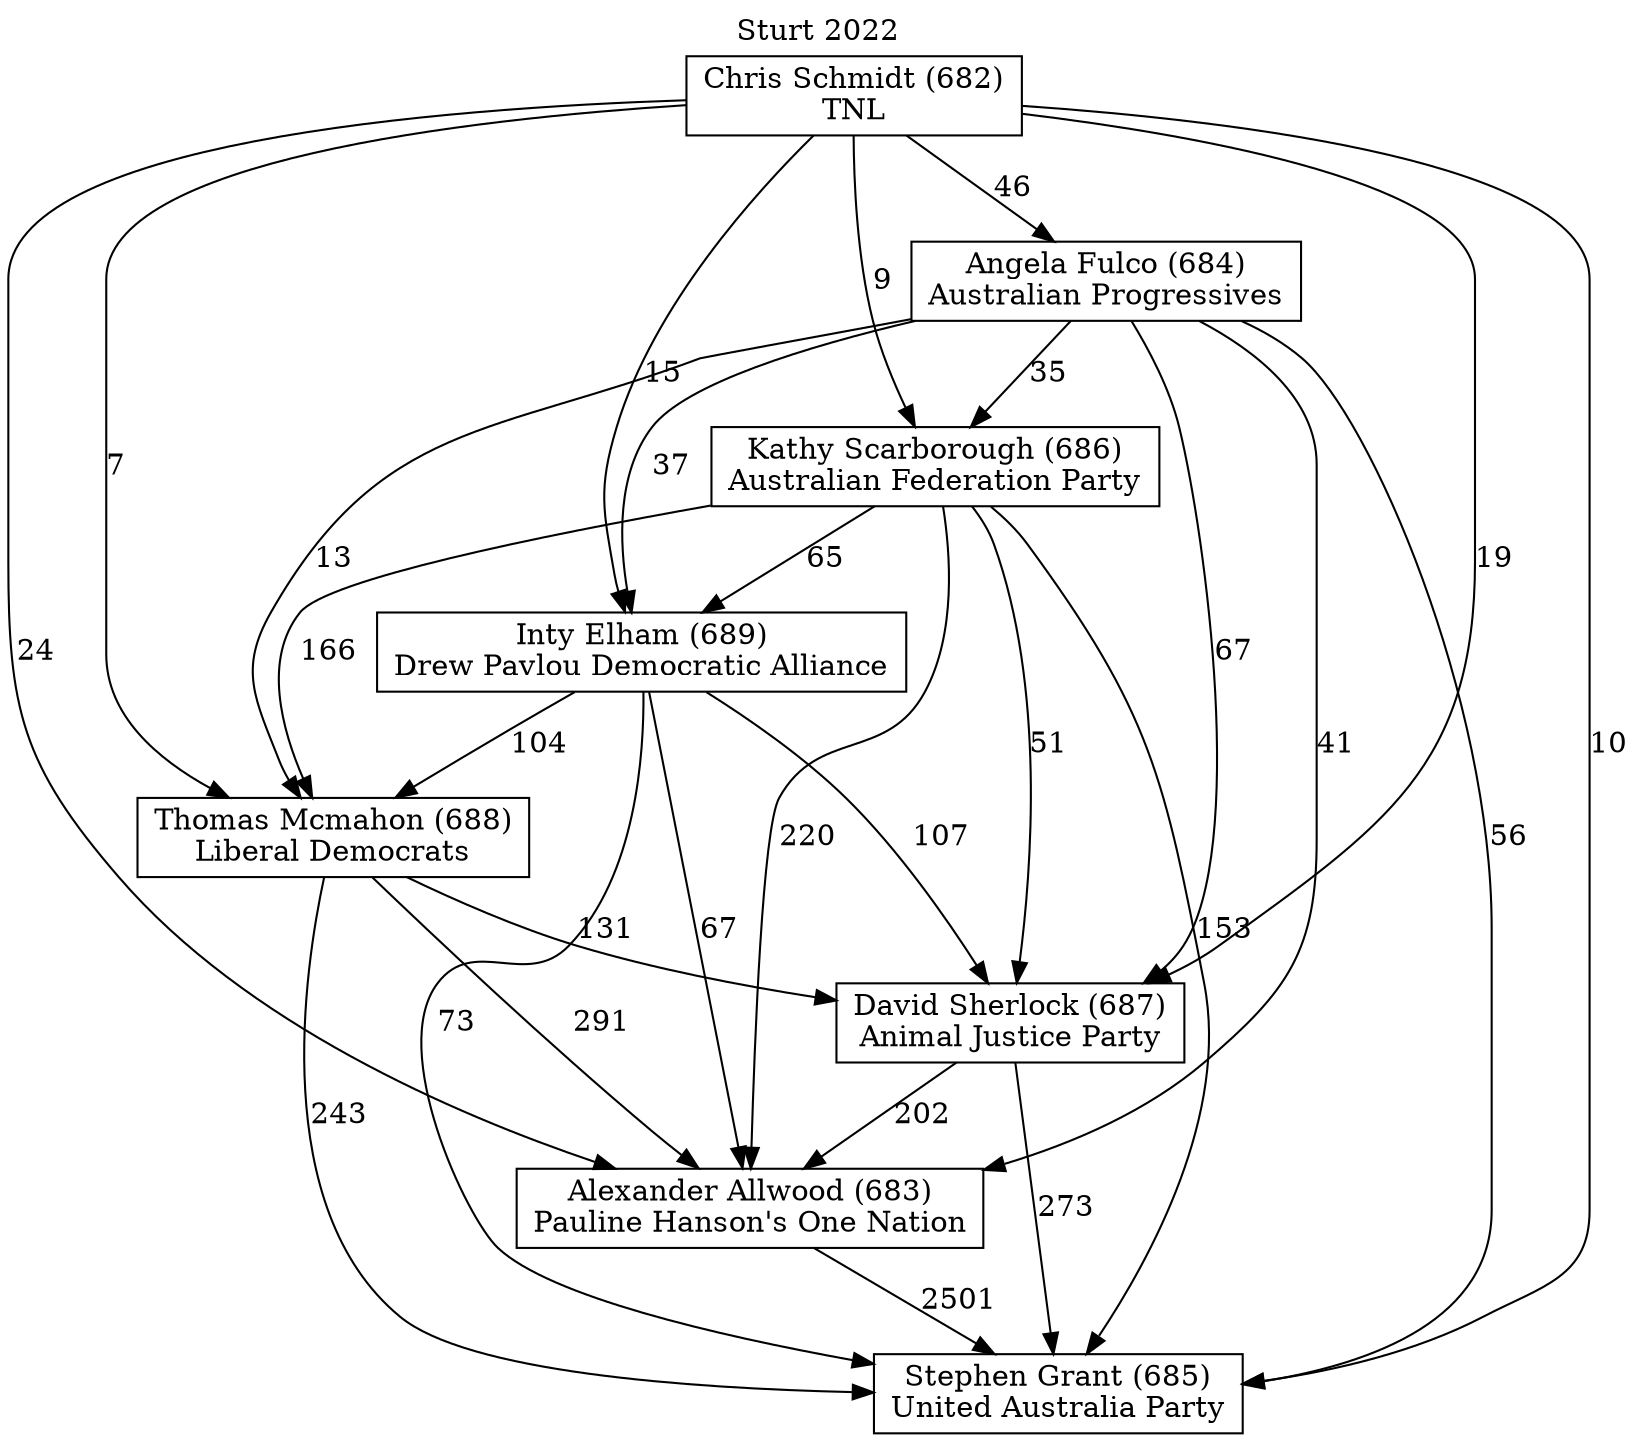 // House preference flow
digraph "Stephen Grant (685)_Sturt_2022" {
	graph [label="Sturt 2022" labelloc=t mclimit=10]
	node [shape=box]
	"Stephen Grant (685)" [label="Stephen Grant (685)
United Australia Party"]
	"Alexander Allwood (683)" [label="Alexander Allwood (683)
Pauline Hanson's One Nation"]
	"David Sherlock (687)" [label="David Sherlock (687)
Animal Justice Party"]
	"Thomas Mcmahon (688)" [label="Thomas Mcmahon (688)
Liberal Democrats"]
	"Inty Elham (689)" [label="Inty Elham (689)
Drew Pavlou Democratic Alliance"]
	"Kathy Scarborough (686)" [label="Kathy Scarborough (686)
Australian Federation Party"]
	"Angela Fulco (684)" [label="Angela Fulco (684)
Australian Progressives"]
	"Chris Schmidt (682)" [label="Chris Schmidt (682)
TNL"]
	"Alexander Allwood (683)" -> "Stephen Grant (685)" [label=2501]
	"David Sherlock (687)" -> "Alexander Allwood (683)" [label=202]
	"Thomas Mcmahon (688)" -> "David Sherlock (687)" [label=131]
	"Inty Elham (689)" -> "Thomas Mcmahon (688)" [label=104]
	"Kathy Scarborough (686)" -> "Inty Elham (689)" [label=65]
	"Angela Fulco (684)" -> "Kathy Scarborough (686)" [label=35]
	"Chris Schmidt (682)" -> "Angela Fulco (684)" [label=46]
	"David Sherlock (687)" -> "Stephen Grant (685)" [label=273]
	"Thomas Mcmahon (688)" -> "Stephen Grant (685)" [label=243]
	"Inty Elham (689)" -> "Stephen Grant (685)" [label=73]
	"Kathy Scarborough (686)" -> "Stephen Grant (685)" [label=153]
	"Angela Fulco (684)" -> "Stephen Grant (685)" [label=56]
	"Chris Schmidt (682)" -> "Stephen Grant (685)" [label=10]
	"Chris Schmidt (682)" -> "Kathy Scarborough (686)" [label=9]
	"Angela Fulco (684)" -> "Inty Elham (689)" [label=37]
	"Chris Schmidt (682)" -> "Inty Elham (689)" [label=15]
	"Kathy Scarborough (686)" -> "Thomas Mcmahon (688)" [label=166]
	"Angela Fulco (684)" -> "Thomas Mcmahon (688)" [label=13]
	"Chris Schmidt (682)" -> "Thomas Mcmahon (688)" [label=7]
	"Inty Elham (689)" -> "David Sherlock (687)" [label=107]
	"Kathy Scarborough (686)" -> "David Sherlock (687)" [label=51]
	"Angela Fulco (684)" -> "David Sherlock (687)" [label=67]
	"Chris Schmidt (682)" -> "David Sherlock (687)" [label=19]
	"Thomas Mcmahon (688)" -> "Alexander Allwood (683)" [label=291]
	"Inty Elham (689)" -> "Alexander Allwood (683)" [label=67]
	"Kathy Scarborough (686)" -> "Alexander Allwood (683)" [label=220]
	"Angela Fulco (684)" -> "Alexander Allwood (683)" [label=41]
	"Chris Schmidt (682)" -> "Alexander Allwood (683)" [label=24]
}
